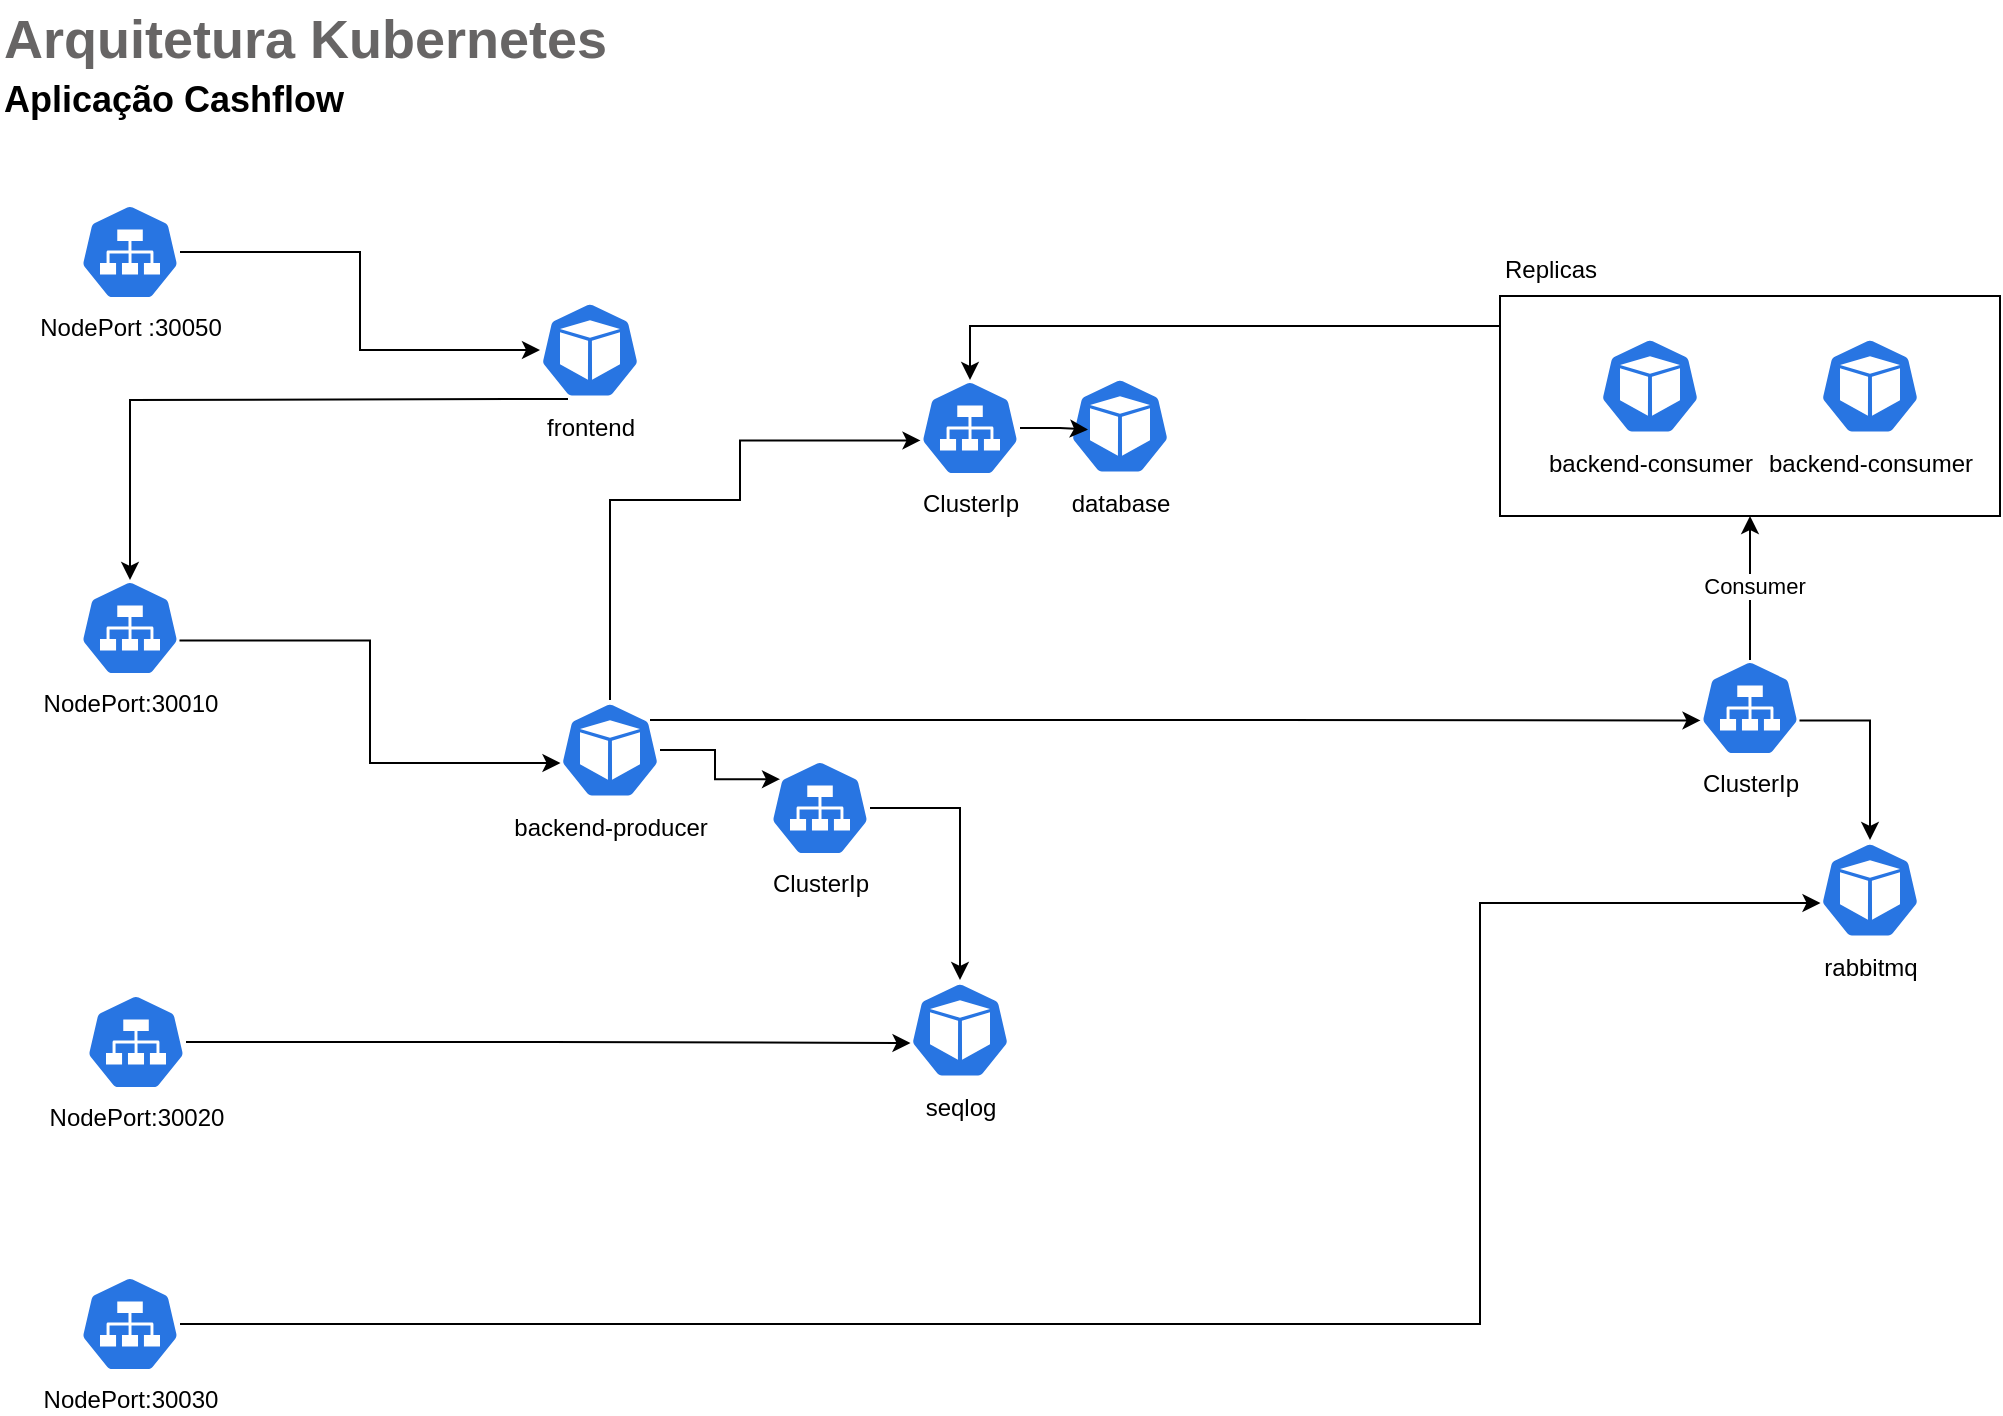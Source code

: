 <mxfile version="22.0.4" type="device">
  <diagram name="Página-1" id="U54emN4PiZG_W_pOGegN">
    <mxGraphModel dx="1594" dy="849" grid="1" gridSize="10" guides="1" tooltips="1" connect="1" arrows="1" fold="1" page="1" pageScale="1" pageWidth="1169" pageHeight="827" math="0" shadow="0">
      <root>
        <mxCell id="0" />
        <mxCell id="1" parent="0" />
        <mxCell id="TnjEVUTEEqubb7SxHWFd-14" value="" style="rounded=0;whiteSpace=wrap;html=1;align=left;" parent="1" vertex="1">
          <mxGeometry x="830" y="198" width="250" height="110" as="geometry" />
        </mxCell>
        <mxCell id="TnjEVUTEEqubb7SxHWFd-2" value="backend-producer" style="sketch=0;html=1;dashed=0;whitespace=wrap;fillColor=#2875E2;strokeColor=#ffffff;points=[[0.005,0.63,0],[0.1,0.2,0],[0.9,0.2,0],[0.5,0,0],[0.995,0.63,0],[0.72,0.99,0],[0.5,1,0],[0.28,0.99,0]];verticalLabelPosition=bottom;align=center;verticalAlign=top;shape=mxgraph.kubernetes.icon;prIcon=pod" parent="1" vertex="1">
          <mxGeometry x="360" y="400" width="50" height="50" as="geometry" />
        </mxCell>
        <mxCell id="TnjEVUTEEqubb7SxHWFd-3" value="database" style="sketch=0;html=1;dashed=0;whitespace=wrap;fillColor=#2875E2;strokeColor=#ffffff;points=[[0.005,0.63,0],[0.1,0.2,0],[0.9,0.2,0],[0.5,0,0],[0.995,0.63,0],[0.72,0.99,0],[0.5,1,0],[0.28,0.99,0]];verticalLabelPosition=bottom;align=center;verticalAlign=top;shape=mxgraph.kubernetes.icon;prIcon=pod" parent="1" vertex="1">
          <mxGeometry x="615" y="238" width="50" height="50" as="geometry" />
        </mxCell>
        <mxCell id="TnjEVUTEEqubb7SxHWFd-4" value="rabbitmq" style="sketch=0;html=1;dashed=0;whitespace=wrap;fillColor=#2875E2;strokeColor=#ffffff;points=[[0.005,0.63,0],[0.1,0.2,0],[0.9,0.2,0],[0.5,0,0],[0.995,0.63,0],[0.72,0.99,0],[0.5,1,0],[0.28,0.99,0]];verticalLabelPosition=bottom;align=center;verticalAlign=top;shape=mxgraph.kubernetes.icon;prIcon=pod" parent="1" vertex="1">
          <mxGeometry x="990" y="470" width="50" height="50" as="geometry" />
        </mxCell>
        <mxCell id="TnjEVUTEEqubb7SxHWFd-5" value="seqlog" style="sketch=0;html=1;dashed=0;whitespace=wrap;fillColor=#2875E2;strokeColor=#ffffff;points=[[0.005,0.63,0],[0.1,0.2,0],[0.9,0.2,0],[0.5,0,0],[0.995,0.63,0],[0.72,0.99,0],[0.5,1,0],[0.28,0.99,0]];verticalLabelPosition=bottom;align=center;verticalAlign=top;shape=mxgraph.kubernetes.icon;prIcon=pod" parent="1" vertex="1">
          <mxGeometry x="535" y="540" width="50" height="50" as="geometry" />
        </mxCell>
        <mxCell id="TnjEVUTEEqubb7SxHWFd-6" value="backend-consumer" style="sketch=0;html=1;dashed=0;whitespace=wrap;fillColor=#2875E2;strokeColor=#ffffff;points=[[0.005,0.63,0],[0.1,0.2,0],[0.9,0.2,0],[0.5,0,0],[0.995,0.63,0],[0.72,0.99,0],[0.5,1,0],[0.28,0.99,0]];verticalLabelPosition=bottom;align=center;verticalAlign=top;shape=mxgraph.kubernetes.icon;prIcon=pod" parent="1" vertex="1">
          <mxGeometry x="880" y="218" width="50" height="50" as="geometry" />
        </mxCell>
        <mxCell id="TnjEVUTEEqubb7SxHWFd-21" style="edgeStyle=orthogonalEdgeStyle;rounded=0;orthogonalLoop=1;jettySize=auto;html=1;" parent="1" source="TnjEVUTEEqubb7SxHWFd-7" target="TnjEVUTEEqubb7SxHWFd-8" edge="1">
          <mxGeometry relative="1" as="geometry" />
        </mxCell>
        <mxCell id="TnjEVUTEEqubb7SxHWFd-7" value="NodePort :30050" style="sketch=0;html=1;dashed=0;whitespace=wrap;fillColor=#2875E2;strokeColor=#ffffff;points=[[0.005,0.63,0],[0.1,0.2,0],[0.9,0.2,0],[0.5,0,0],[0.995,0.63,0],[0.72,0.99,0],[0.5,1,0],[0.28,0.99,0]];verticalLabelPosition=bottom;align=center;verticalAlign=top;shape=mxgraph.kubernetes.icon;prIcon=svc" parent="1" vertex="1">
          <mxGeometry x="120" y="152" width="50" height="48" as="geometry" />
        </mxCell>
        <mxCell id="TnjEVUTEEqubb7SxHWFd-8" value="frontend" style="sketch=0;html=1;dashed=0;whitespace=wrap;fillColor=#2875E2;strokeColor=#ffffff;points=[[0.005,0.63,0],[0.1,0.2,0],[0.9,0.2,0],[0.5,0,0],[0.995,0.63,0],[0.72,0.99,0],[0.5,1,0],[0.28,0.99,0]];verticalLabelPosition=bottom;align=center;verticalAlign=top;shape=mxgraph.kubernetes.icon;prIcon=pod" parent="1" vertex="1">
          <mxGeometry x="350" y="200" width="50" height="50" as="geometry" />
        </mxCell>
        <mxCell id="TnjEVUTEEqubb7SxHWFd-9" value="NodePort:30010" style="sketch=0;html=1;dashed=0;whitespace=wrap;fillColor=#2875E2;strokeColor=#ffffff;points=[[0.005,0.63,0],[0.1,0.2,0],[0.9,0.2,0],[0.5,0,0],[0.995,0.63,0],[0.72,0.99,0],[0.5,1,0],[0.28,0.99,0]];verticalLabelPosition=bottom;align=center;verticalAlign=top;shape=mxgraph.kubernetes.icon;prIcon=svc" parent="1" vertex="1">
          <mxGeometry x="120" y="340" width="50" height="48" as="geometry" />
        </mxCell>
        <mxCell id="TnjEVUTEEqubb7SxHWFd-11" value="ClusterIp" style="sketch=0;html=1;dashed=0;whitespace=wrap;fillColor=#2875E2;strokeColor=#ffffff;points=[[0.005,0.63,0],[0.1,0.2,0],[0.9,0.2,0],[0.5,0,0],[0.995,0.63,0],[0.72,0.99,0],[0.5,1,0],[0.28,0.99,0]];verticalLabelPosition=bottom;align=center;verticalAlign=top;shape=mxgraph.kubernetes.icon;prIcon=svc" parent="1" vertex="1">
          <mxGeometry x="540" y="240" width="50" height="48" as="geometry" />
        </mxCell>
        <mxCell id="TnjEVUTEEqubb7SxHWFd-19" style="edgeStyle=orthogonalEdgeStyle;rounded=0;orthogonalLoop=1;jettySize=auto;html=1;entryX=0.5;entryY=1;entryDx=0;entryDy=0;" parent="1" source="TnjEVUTEEqubb7SxHWFd-12" target="TnjEVUTEEqubb7SxHWFd-14" edge="1">
          <mxGeometry relative="1" as="geometry" />
        </mxCell>
        <mxCell id="TnjEVUTEEqubb7SxHWFd-20" value="Consumer" style="edgeLabel;html=1;align=center;verticalAlign=middle;resizable=0;points=[];" parent="TnjEVUTEEqubb7SxHWFd-19" vertex="1" connectable="0">
          <mxGeometry x="0.025" y="-2" relative="1" as="geometry">
            <mxPoint as="offset" />
          </mxGeometry>
        </mxCell>
        <mxCell id="TnjEVUTEEqubb7SxHWFd-12" value="ClusterIp" style="sketch=0;html=1;dashed=0;whitespace=wrap;fillColor=#2875E2;strokeColor=#ffffff;points=[[0.005,0.63,0],[0.1,0.2,0],[0.9,0.2,0],[0.5,0,0],[0.995,0.63,0],[0.72,0.99,0],[0.5,1,0],[0.28,0.99,0]];verticalLabelPosition=bottom;align=center;verticalAlign=top;shape=mxgraph.kubernetes.icon;prIcon=svc" parent="1" vertex="1">
          <mxGeometry x="930" y="380" width="50" height="48" as="geometry" />
        </mxCell>
        <mxCell id="TnjEVUTEEqubb7SxHWFd-32" style="edgeStyle=orthogonalEdgeStyle;rounded=0;orthogonalLoop=1;jettySize=auto;html=1;" parent="1" source="TnjEVUTEEqubb7SxHWFd-13" target="TnjEVUTEEqubb7SxHWFd-5" edge="1">
          <mxGeometry relative="1" as="geometry" />
        </mxCell>
        <mxCell id="TnjEVUTEEqubb7SxHWFd-13" value="ClusterIp" style="sketch=0;html=1;dashed=0;whitespace=wrap;fillColor=#2875E2;strokeColor=#ffffff;points=[[0.005,0.63,0],[0.1,0.2,0],[0.9,0.2,0],[0.5,0,0],[0.995,0.63,0],[0.72,0.99,0],[0.5,1,0],[0.28,0.99,0]];verticalLabelPosition=bottom;align=center;verticalAlign=top;shape=mxgraph.kubernetes.icon;prIcon=svc" parent="1" vertex="1">
          <mxGeometry x="465" y="430" width="50" height="48" as="geometry" />
        </mxCell>
        <mxCell id="TnjEVUTEEqubb7SxHWFd-15" value="Replicas" style="text;html=1;align=center;verticalAlign=middle;resizable=0;points=[];autosize=1;strokeColor=none;fillColor=none;" parent="1" vertex="1">
          <mxGeometry x="820" y="170" width="70" height="30" as="geometry" />
        </mxCell>
        <mxCell id="TnjEVUTEEqubb7SxHWFd-16" value="backend-consumer" style="sketch=0;html=1;dashed=0;whitespace=wrap;fillColor=#2875E2;strokeColor=#ffffff;points=[[0.005,0.63,0],[0.1,0.2,0],[0.9,0.2,0],[0.5,0,0],[0.995,0.63,0],[0.72,0.99,0],[0.5,1,0],[0.28,0.99,0]];verticalLabelPosition=bottom;align=center;verticalAlign=top;shape=mxgraph.kubernetes.icon;prIcon=pod" parent="1" vertex="1">
          <mxGeometry x="990" y="218" width="50" height="50" as="geometry" />
        </mxCell>
        <mxCell id="TnjEVUTEEqubb7SxHWFd-18" style="edgeStyle=orthogonalEdgeStyle;rounded=0;orthogonalLoop=1;jettySize=auto;html=1;entryX=0.5;entryY=0;entryDx=0;entryDy=0;entryPerimeter=0;exitX=0.995;exitY=0.63;exitDx=0;exitDy=0;exitPerimeter=0;" parent="1" source="TnjEVUTEEqubb7SxHWFd-12" target="TnjEVUTEEqubb7SxHWFd-4" edge="1">
          <mxGeometry relative="1" as="geometry" />
        </mxCell>
        <mxCell id="TnjEVUTEEqubb7SxHWFd-22" style="edgeStyle=orthogonalEdgeStyle;rounded=0;orthogonalLoop=1;jettySize=auto;html=1;entryX=0.005;entryY=0.63;entryDx=0;entryDy=0;entryPerimeter=0;exitX=0.995;exitY=0.63;exitDx=0;exitDy=0;exitPerimeter=0;" parent="1" source="TnjEVUTEEqubb7SxHWFd-9" target="TnjEVUTEEqubb7SxHWFd-2" edge="1">
          <mxGeometry relative="1" as="geometry" />
        </mxCell>
        <mxCell id="TnjEVUTEEqubb7SxHWFd-24" style="edgeStyle=orthogonalEdgeStyle;rounded=0;orthogonalLoop=1;jettySize=auto;html=1;entryX=0.5;entryY=0;entryDx=0;entryDy=0;entryPerimeter=0;" parent="1" source="TnjEVUTEEqubb7SxHWFd-14" target="TnjEVUTEEqubb7SxHWFd-11" edge="1">
          <mxGeometry relative="1" as="geometry">
            <Array as="points">
              <mxPoint x="565" y="213" />
            </Array>
          </mxGeometry>
        </mxCell>
        <mxCell id="TnjEVUTEEqubb7SxHWFd-27" style="edgeStyle=orthogonalEdgeStyle;rounded=0;orthogonalLoop=1;jettySize=auto;html=1;entryX=0.18;entryY=0.536;entryDx=0;entryDy=0;entryPerimeter=0;" parent="1" source="TnjEVUTEEqubb7SxHWFd-11" target="TnjEVUTEEqubb7SxHWFd-3" edge="1">
          <mxGeometry relative="1" as="geometry" />
        </mxCell>
        <mxCell id="TnjEVUTEEqubb7SxHWFd-29" style="edgeStyle=orthogonalEdgeStyle;rounded=0;orthogonalLoop=1;jettySize=auto;html=1;entryX=0.5;entryY=0;entryDx=0;entryDy=0;entryPerimeter=0;exitX=0.28;exitY=0.99;exitDx=0;exitDy=0;exitPerimeter=0;" parent="1" source="TnjEVUTEEqubb7SxHWFd-8" target="TnjEVUTEEqubb7SxHWFd-9" edge="1">
          <mxGeometry relative="1" as="geometry">
            <mxPoint x="310" y="190" as="sourcePoint" />
            <Array as="points">
              <mxPoint x="350" y="250" />
              <mxPoint x="205" y="250" />
            </Array>
          </mxGeometry>
        </mxCell>
        <mxCell id="TnjEVUTEEqubb7SxHWFd-30" style="edgeStyle=orthogonalEdgeStyle;rounded=0;orthogonalLoop=1;jettySize=auto;html=1;entryX=0.005;entryY=0.63;entryDx=0;entryDy=0;entryPerimeter=0;exitX=0.5;exitY=0;exitDx=0;exitDy=0;exitPerimeter=0;" parent="1" source="TnjEVUTEEqubb7SxHWFd-2" target="TnjEVUTEEqubb7SxHWFd-11" edge="1">
          <mxGeometry relative="1" as="geometry">
            <Array as="points">
              <mxPoint x="450" y="300" />
              <mxPoint x="450" y="270" />
            </Array>
          </mxGeometry>
        </mxCell>
        <mxCell id="TnjEVUTEEqubb7SxHWFd-33" style="edgeStyle=orthogonalEdgeStyle;rounded=0;orthogonalLoop=1;jettySize=auto;html=1;entryX=0.005;entryY=0.63;entryDx=0;entryDy=0;entryPerimeter=0;exitX=0.9;exitY=0.2;exitDx=0;exitDy=0;exitPerimeter=0;" parent="1" source="TnjEVUTEEqubb7SxHWFd-2" target="TnjEVUTEEqubb7SxHWFd-12" edge="1">
          <mxGeometry relative="1" as="geometry" />
        </mxCell>
        <mxCell id="TnjEVUTEEqubb7SxHWFd-34" value="NodePort:30030" style="sketch=0;html=1;dashed=0;whitespace=wrap;fillColor=#2875E2;strokeColor=#ffffff;points=[[0.005,0.63,0],[0.1,0.2,0],[0.9,0.2,0],[0.5,0,0],[0.995,0.63,0],[0.72,0.99,0],[0.5,1,0],[0.28,0.99,0]];verticalLabelPosition=bottom;align=center;verticalAlign=top;shape=mxgraph.kubernetes.icon;prIcon=svc" parent="1" vertex="1">
          <mxGeometry x="120" y="688" width="50" height="48" as="geometry" />
        </mxCell>
        <mxCell id="TnjEVUTEEqubb7SxHWFd-35" style="edgeStyle=orthogonalEdgeStyle;rounded=0;orthogonalLoop=1;jettySize=auto;html=1;entryX=0.005;entryY=0.63;entryDx=0;entryDy=0;entryPerimeter=0;" parent="1" source="TnjEVUTEEqubb7SxHWFd-34" target="TnjEVUTEEqubb7SxHWFd-4" edge="1">
          <mxGeometry relative="1" as="geometry">
            <Array as="points">
              <mxPoint x="820" y="712" />
              <mxPoint x="820" y="502" />
            </Array>
          </mxGeometry>
        </mxCell>
        <mxCell id="TnjEVUTEEqubb7SxHWFd-36" value="NodePort:30020" style="sketch=0;html=1;dashed=0;whitespace=wrap;fillColor=#2875E2;strokeColor=#ffffff;points=[[0.005,0.63,0],[0.1,0.2,0],[0.9,0.2,0],[0.5,0,0],[0.995,0.63,0],[0.72,0.99,0],[0.5,1,0],[0.28,0.99,0]];verticalLabelPosition=bottom;align=center;verticalAlign=top;shape=mxgraph.kubernetes.icon;prIcon=svc" parent="1" vertex="1">
          <mxGeometry x="123" y="547" width="50" height="48" as="geometry" />
        </mxCell>
        <mxCell id="TnjEVUTEEqubb7SxHWFd-37" style="edgeStyle=orthogonalEdgeStyle;rounded=0;orthogonalLoop=1;jettySize=auto;html=1;entryX=0.005;entryY=0.63;entryDx=0;entryDy=0;entryPerimeter=0;" parent="1" source="TnjEVUTEEqubb7SxHWFd-36" target="TnjEVUTEEqubb7SxHWFd-5" edge="1">
          <mxGeometry relative="1" as="geometry" />
        </mxCell>
        <mxCell id="TnjEVUTEEqubb7SxHWFd-38" value="&lt;font style=&quot;font-size: 27px;&quot;&gt;Arquitetura Kubernetes&lt;/font&gt;" style="text;html=1;strokeColor=none;fillColor=none;align=left;verticalAlign=middle;whiteSpace=wrap;rounded=0;fontSize=27;fontStyle=1;fontColor=#676565;" parent="1" vertex="1">
          <mxGeometry x="80" y="50" width="310" height="40" as="geometry" />
        </mxCell>
        <mxCell id="TnjEVUTEEqubb7SxHWFd-39" style="edgeStyle=orthogonalEdgeStyle;rounded=0;orthogonalLoop=1;jettySize=auto;html=1;entryX=0.1;entryY=0.2;entryDx=0;entryDy=0;entryPerimeter=0;" parent="1" source="TnjEVUTEEqubb7SxHWFd-2" target="TnjEVUTEEqubb7SxHWFd-13" edge="1">
          <mxGeometry relative="1" as="geometry" />
        </mxCell>
        <mxCell id="TnjEVUTEEqubb7SxHWFd-40" value="&lt;font style=&quot;font-size: 18px;&quot;&gt;Aplicação Cashflow&lt;/font&gt;" style="text;html=1;strokeColor=none;fillColor=none;align=left;verticalAlign=middle;whiteSpace=wrap;rounded=0;fontSize=18;fontStyle=1;fontColor=#000000;" parent="1" vertex="1">
          <mxGeometry x="80" y="85" width="310" height="30" as="geometry" />
        </mxCell>
      </root>
    </mxGraphModel>
  </diagram>
</mxfile>
